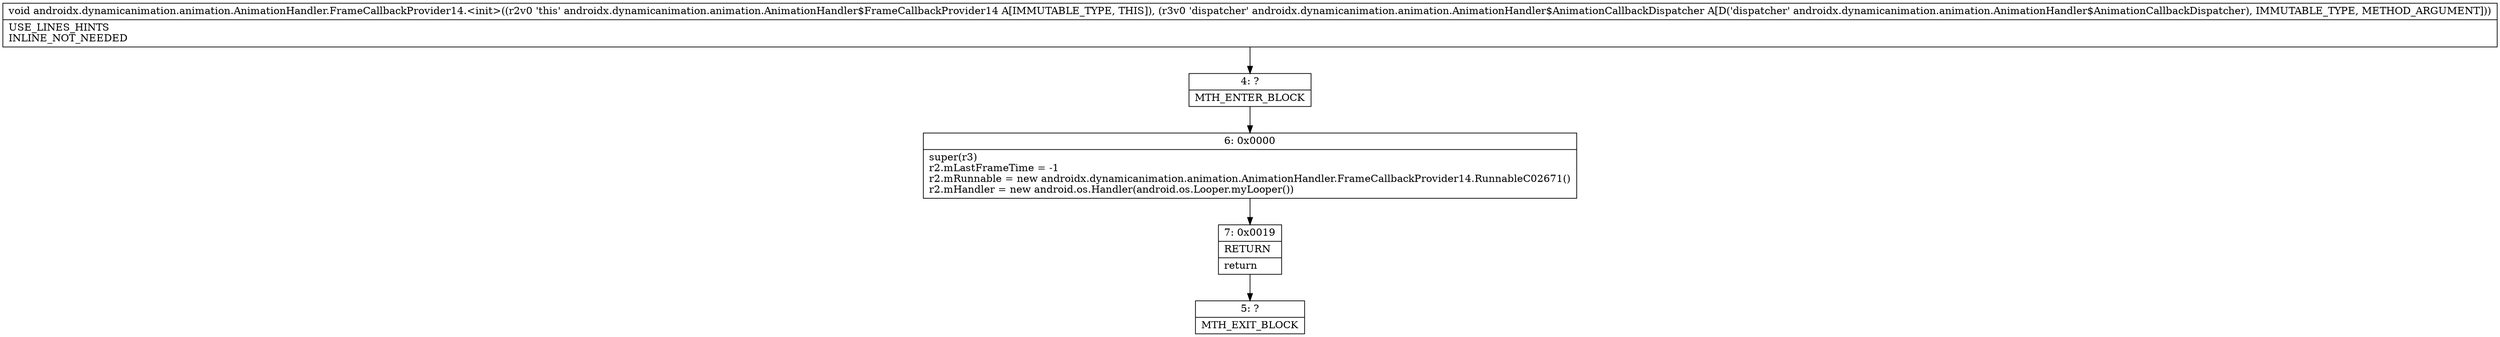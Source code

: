 digraph "CFG forandroidx.dynamicanimation.animation.AnimationHandler.FrameCallbackProvider14.\<init\>(Landroidx\/dynamicanimation\/animation\/AnimationHandler$AnimationCallbackDispatcher;)V" {
Node_4 [shape=record,label="{4\:\ ?|MTH_ENTER_BLOCK\l}"];
Node_6 [shape=record,label="{6\:\ 0x0000|super(r3)\lr2.mLastFrameTime = \-1\lr2.mRunnable = new androidx.dynamicanimation.animation.AnimationHandler.FrameCallbackProvider14.RunnableC02671()\lr2.mHandler = new android.os.Handler(android.os.Looper.myLooper())\l}"];
Node_7 [shape=record,label="{7\:\ 0x0019|RETURN\l|return\l}"];
Node_5 [shape=record,label="{5\:\ ?|MTH_EXIT_BLOCK\l}"];
MethodNode[shape=record,label="{void androidx.dynamicanimation.animation.AnimationHandler.FrameCallbackProvider14.\<init\>((r2v0 'this' androidx.dynamicanimation.animation.AnimationHandler$FrameCallbackProvider14 A[IMMUTABLE_TYPE, THIS]), (r3v0 'dispatcher' androidx.dynamicanimation.animation.AnimationHandler$AnimationCallbackDispatcher A[D('dispatcher' androidx.dynamicanimation.animation.AnimationHandler$AnimationCallbackDispatcher), IMMUTABLE_TYPE, METHOD_ARGUMENT]))  | USE_LINES_HINTS\lINLINE_NOT_NEEDED\l}"];
MethodNode -> Node_4;Node_4 -> Node_6;
Node_6 -> Node_7;
Node_7 -> Node_5;
}


